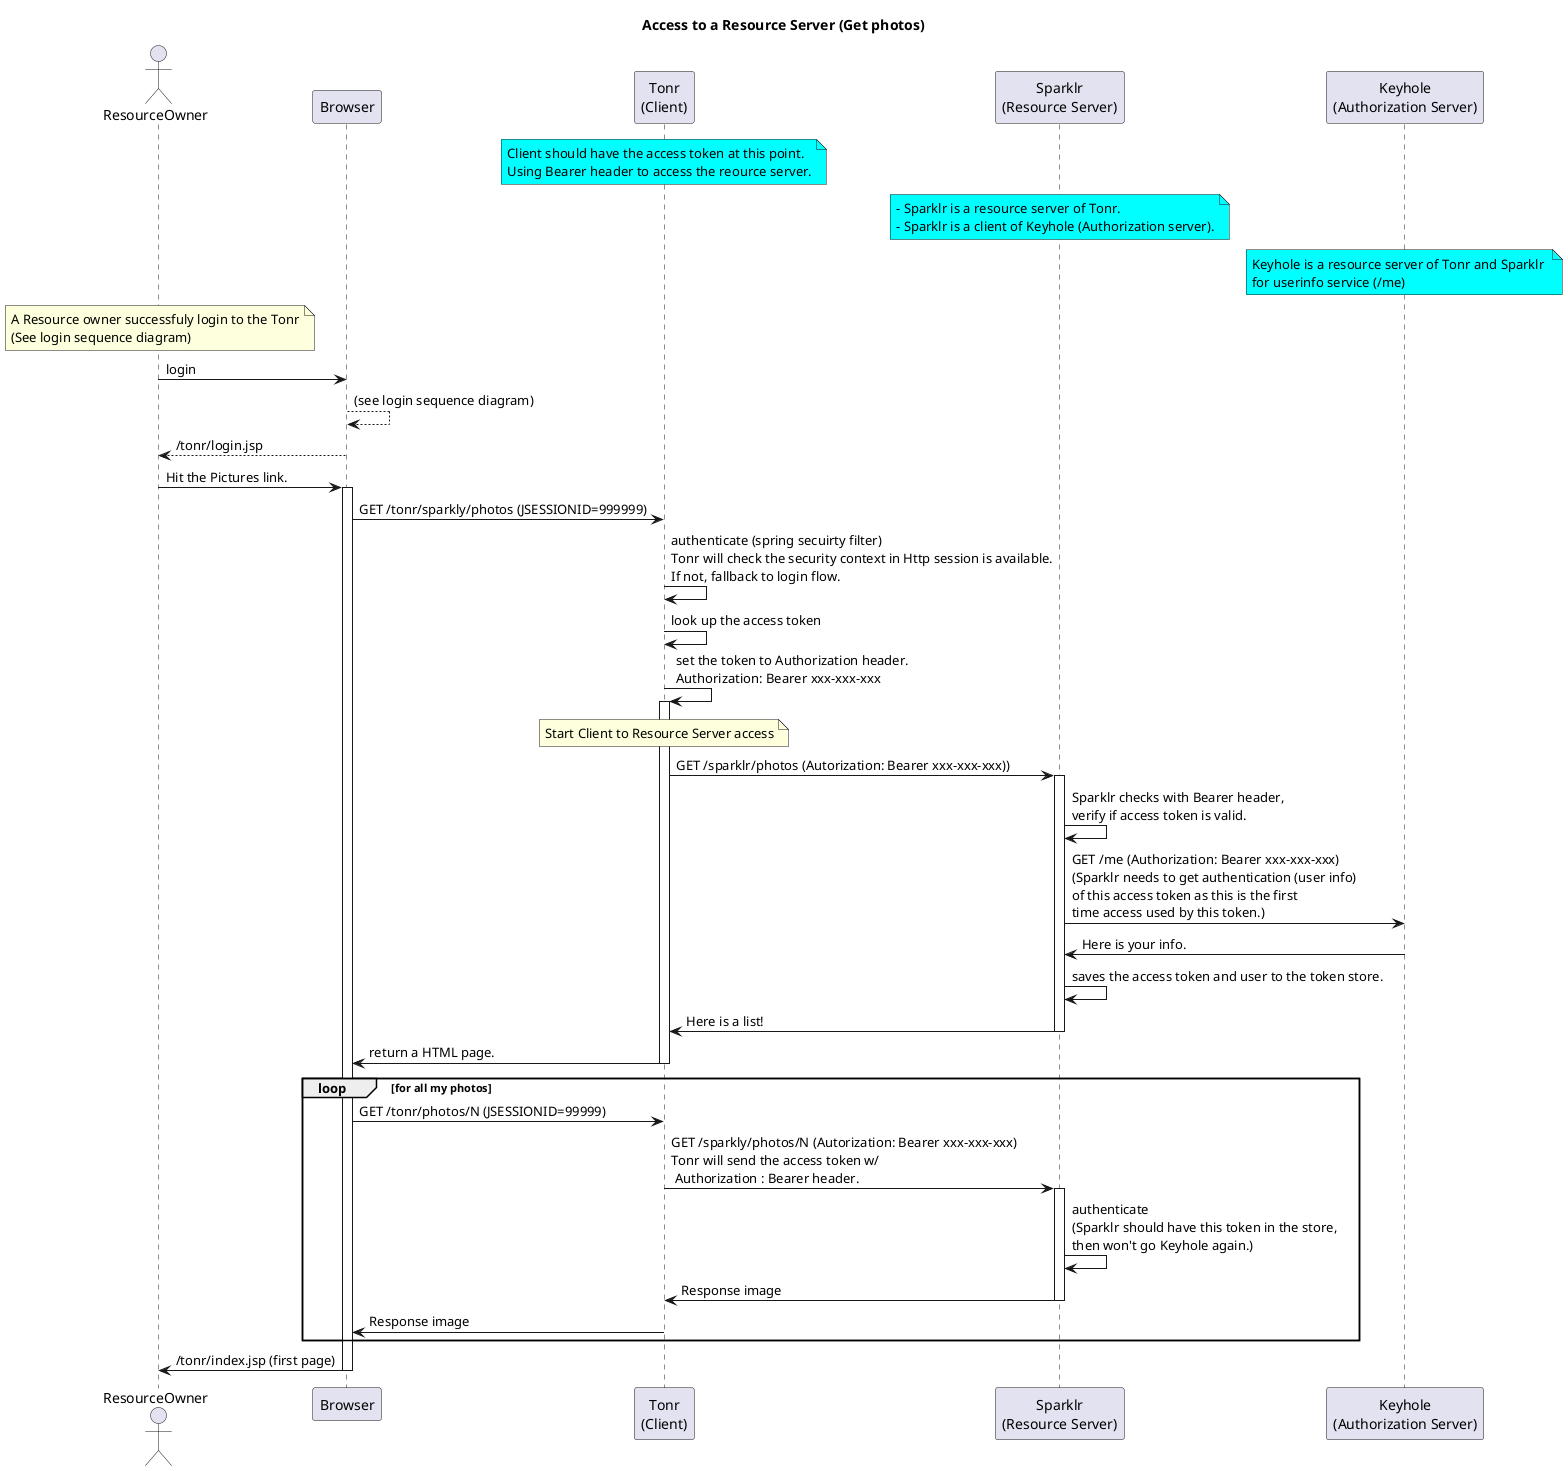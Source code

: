 @startuml

title Access to a Resource Server (Get photos)


Actor ResourceOwner
participant Browser
participant "Tonr\n(Client)" as Tonr 
participant "Sparklr\n(Resource Server)" as Sparklr
participant "Keyhole\n(Authorization Server)" as Keyhole

note over of Tonr #aqua
Client should have the access token at this point. 
Using Bearer header to access the reource server.
end note
 
note over of Sparklr #aqua
- Sparklr is a resource server of Tonr.
- Sparklr is a client of Keyhole (Authorization server).
end note

note over of Keyhole #aqua
Keyhole is a resource server of Tonr and Sparklr 
for userinfo service (/me)
end note

note over of ResourceOwner
A Resource owner successfuly login to the Tonr
(See login sequence diagram)
end note
ResourceOwner -> Browser : login
Browser --> Browser : (see login sequence diagram)
Browser --> ResourceOwner : /tonr/login.jsp

ResourceOwner -> Browser: Hit the Pictures link.
activate Browser
    Browser -> Tonr : GET /tonr/sparkly/photos (JSESSIONID=999999)
    
    Tonr -> Tonr : authenticate (spring secuirty filter)\nTonr will check the security context in Http session is available.\nIf not, fallback to login flow.
    
    Tonr -> Tonr : look up the access token
    
    Tonr -> Tonr : set the token to Authorization header.\nAuthorization: Bearer xxx-xxx-xxx
    
    note over of Tonr : Start Client to Resource Server access
 
    activate Tonr
    
    	Tonr -> Sparklr : GET /sparklr/photos (Autorization: Bearer xxx-xxx-xxx)) 
    
        activate Sparklr
    	Sparklr -> Sparklr : Sparklr checks with Bearer header,\nverify if access token is valid.
    
    	Sparklr -> Keyhole : GET /me (Authorization: Bearer xxx-xxx-xxx)\n(Sparklr needs to get authentication (user info)\nof this access token as this is the first\ntime access used by this token.)
  
    	Keyhole -> Sparklr : Here is your info.
    	
    	Sparklr -> Sparklr : saves the access token and user to the token store.
        
    	Sparklr -> Tonr : Here is a list!
  
        deactivate Sparklr
    
    	Tonr -> Browser : return a HTML page.
    
    deactivate Tonr
    
    loop for all my photos
    Browser -> Tonr : GET /tonr/photos/N (JSESSIONID=99999)
 	Tonr -> Sparklr : GET /sparkly/photos/N (Autorization: Bearer xxx-xxx-xxx)\nTonr will send the access token w/\n Authorization : Bearer header.
    activate Sparklr
    Sparklr -> Sparklr : authenticate\n(Sparklr should have this token in the store,\nthen won't go Keyhole again.)
    Sparklr -> Tonr : Response image
    deactivate Sparklr
    Tonr -> Browser : Response image
	end
    
    Browser -> ResourceOwner : /tonr/index.jsp (first page)
deactivate Browser

@enduml